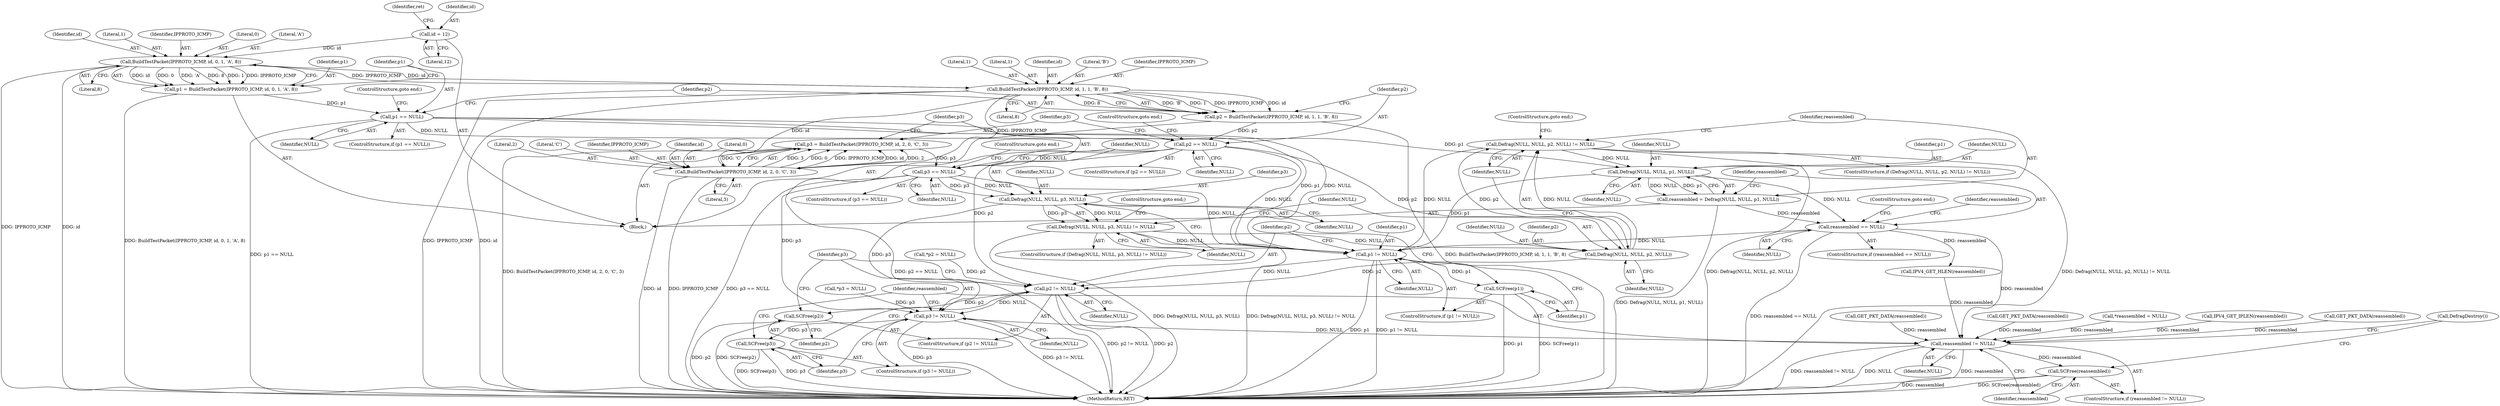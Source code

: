 digraph "0_suricata_4a04f814b15762eb446a5ead4d69d021512df6f8_8@pointer" {
"1000281" [label="(Call,p1 != NULL)"];
"1000194" [label="(Call,Defrag(NULL, NULL, p1, NULL))"];
"1000184" [label="(Call,Defrag(NULL, NULL, p2, NULL) != NULL)"];
"1000185" [label="(Call,Defrag(NULL, NULL, p2, NULL))"];
"1000175" [label="(Call,Defrag(NULL, NULL, p3, NULL) != NULL)"];
"1000176" [label="(Call,Defrag(NULL, NULL, p3, NULL))"];
"1000170" [label="(Call,p3 == NULL)"];
"1000160" [label="(Call,p3 = BuildTestPacket(IPPROTO_ICMP, id, 2, 0, 'C', 3))"];
"1000162" [label="(Call,BuildTestPacket(IPPROTO_ICMP, id, 2, 0, 'C', 3))"];
"1000148" [label="(Call,BuildTestPacket(IPPROTO_ICMP, id, 1, 1, 'B', 8))"];
"1000134" [label="(Call,BuildTestPacket(IPPROTO_ICMP, id, 0, 1, 'A', 8))"];
"1000123" [label="(Call,id = 12)"];
"1000156" [label="(Call,p2 == NULL)"];
"1000146" [label="(Call,p2 = BuildTestPacket(IPPROTO_ICMP, id, 1, 1, 'B', 8))"];
"1000142" [label="(Call,p1 == NULL)"];
"1000132" [label="(Call,p1 = BuildTestPacket(IPPROTO_ICMP, id, 0, 1, 'A', 8))"];
"1000200" [label="(Call,reassembled == NULL)"];
"1000192" [label="(Call,reassembled = Defrag(NULL, NULL, p1, NULL))"];
"1000284" [label="(Call,SCFree(p1))"];
"1000287" [label="(Call,p2 != NULL)"];
"1000290" [label="(Call,SCFree(p2))"];
"1000293" [label="(Call,p3 != NULL)"];
"1000296" [label="(Call,SCFree(p3))"];
"1000299" [label="(Call,reassembled != NULL)"];
"1000302" [label="(Call,SCFree(reassembled))"];
"1000303" [label="(Identifier,reassembled)"];
"1000125" [label="(Literal,12)"];
"1000195" [label="(Identifier,NULL)"];
"1000143" [label="(Identifier,p1)"];
"1000202" [label="(Identifier,NULL)"];
"1000115" [label="(Call,*p3 = NULL)"];
"1000200" [label="(Call,reassembled == NULL)"];
"1000191" [label="(ControlStructure,goto end;)"];
"1000164" [label="(Identifier,id)"];
"1000166" [label="(Literal,0)"];
"1000281" [label="(Call,p1 != NULL)"];
"1000187" [label="(Identifier,NULL)"];
"1000123" [label="(Call,id = 12)"];
"1000231" [label="(Call,GET_PKT_DATA(reassembled))"];
"1000135" [label="(Identifier,IPPROTO_ICMP)"];
"1000111" [label="(Call,*p2 = NULL)"];
"1000155" [label="(ControlStructure,if (p2 == NULL))"];
"1000203" [label="(ControlStructure,goto end;)"];
"1000176" [label="(Call,Defrag(NULL, NULL, p3, NULL))"];
"1000190" [label="(Identifier,NULL)"];
"1000140" [label="(Literal,8)"];
"1000146" [label="(Call,p2 = BuildTestPacket(IPPROTO_ICMP, id, 1, 1, 'B', 8))"];
"1000292" [label="(ControlStructure,if (p3 != NULL))"];
"1000145" [label="(ControlStructure,goto end;)"];
"1000129" [label="(Identifier,ret)"];
"1000189" [label="(Identifier,NULL)"];
"1000307" [label="(MethodReturn,RET)"];
"1000300" [label="(Identifier,reassembled)"];
"1000198" [label="(Identifier,NULL)"];
"1000197" [label="(Identifier,p1)"];
"1000186" [label="(Identifier,NULL)"];
"1000160" [label="(Call,p3 = BuildTestPacket(IPPROTO_ICMP, id, 2, 0, 'C', 3))"];
"1000152" [label="(Literal,1)"];
"1000182" [label="(ControlStructure,goto end;)"];
"1000119" [label="(Call,*reassembled = NULL)"];
"1000156" [label="(Call,p2 == NULL)"];
"1000180" [label="(Identifier,NULL)"];
"1000212" [label="(Call,IPV4_GET_IPLEN(reassembled))"];
"1000165" [label="(Literal,2)"];
"1000144" [label="(Identifier,NULL)"];
"1000192" [label="(Call,reassembled = Defrag(NULL, NULL, p1, NULL))"];
"1000297" [label="(Identifier,p3)"];
"1000296" [label="(Call,SCFree(p3))"];
"1000285" [label="(Identifier,p1)"];
"1000194" [label="(Call,Defrag(NULL, NULL, p1, NULL))"];
"1000289" [label="(Identifier,NULL)"];
"1000179" [label="(Identifier,p3)"];
"1000137" [label="(Literal,0)"];
"1000159" [label="(ControlStructure,goto end;)"];
"1000283" [label="(Identifier,NULL)"];
"1000162" [label="(Call,BuildTestPacket(IPPROTO_ICMP, id, 2, 0, 'C', 3))"];
"1000175" [label="(Call,Defrag(NULL, NULL, p3, NULL) != NULL)"];
"1000295" [label="(Identifier,NULL)"];
"1000151" [label="(Literal,1)"];
"1000177" [label="(Identifier,NULL)"];
"1000132" [label="(Call,p1 = BuildTestPacket(IPPROTO_ICMP, id, 0, 1, 'A', 8))"];
"1000288" [label="(Identifier,p2)"];
"1000105" [label="(Block,)"];
"1000302" [label="(Call,SCFree(reassembled))"];
"1000171" [label="(Identifier,p3)"];
"1000157" [label="(Identifier,p2)"];
"1000251" [label="(Call,GET_PKT_DATA(reassembled))"];
"1000304" [label="(Call,DefragDestroy())"];
"1000150" [label="(Identifier,id)"];
"1000169" [label="(ControlStructure,if (p3 == NULL))"];
"1000134" [label="(Call,BuildTestPacket(IPPROTO_ICMP, id, 0, 1, 'A', 8))"];
"1000201" [label="(Identifier,reassembled)"];
"1000196" [label="(Identifier,NULL)"];
"1000290" [label="(Call,SCFree(p2))"];
"1000174" [label="(ControlStructure,if (Defrag(NULL, NULL, p3, NULL) != NULL))"];
"1000206" [label="(Call,IPV4_GET_HLEN(reassembled))"];
"1000293" [label="(Call,p3 != NULL)"];
"1000141" [label="(ControlStructure,if (p1 == NULL))"];
"1000188" [label="(Identifier,p2)"];
"1000184" [label="(Call,Defrag(NULL, NULL, p2, NULL) != NULL)"];
"1000148" [label="(Call,BuildTestPacket(IPPROTO_ICMP, id, 1, 1, 'B', 8))"];
"1000173" [label="(ControlStructure,goto end;)"];
"1000167" [label="(Literal,'C')"];
"1000271" [label="(Call,GET_PKT_DATA(reassembled))"];
"1000124" [label="(Identifier,id)"];
"1000294" [label="(Identifier,p3)"];
"1000158" [label="(Identifier,NULL)"];
"1000199" [label="(ControlStructure,if (reassembled == NULL))"];
"1000139" [label="(Literal,'A')"];
"1000286" [label="(ControlStructure,if (p2 != NULL))"];
"1000284" [label="(Call,SCFree(p1))"];
"1000161" [label="(Identifier,p3)"];
"1000178" [label="(Identifier,NULL)"];
"1000298" [label="(ControlStructure,if (reassembled != NULL))"];
"1000207" [label="(Identifier,reassembled)"];
"1000136" [label="(Identifier,id)"];
"1000299" [label="(Call,reassembled != NULL)"];
"1000163" [label="(Identifier,IPPROTO_ICMP)"];
"1000280" [label="(ControlStructure,if (p1 != NULL))"];
"1000291" [label="(Identifier,p2)"];
"1000170" [label="(Call,p3 == NULL)"];
"1000133" [label="(Identifier,p1)"];
"1000142" [label="(Call,p1 == NULL)"];
"1000153" [label="(Literal,'B')"];
"1000301" [label="(Identifier,NULL)"];
"1000183" [label="(ControlStructure,if (Defrag(NULL, NULL, p2, NULL) != NULL))"];
"1000287" [label="(Call,p2 != NULL)"];
"1000181" [label="(Identifier,NULL)"];
"1000282" [label="(Identifier,p1)"];
"1000168" [label="(Literal,3)"];
"1000185" [label="(Call,Defrag(NULL, NULL, p2, NULL))"];
"1000154" [label="(Literal,8)"];
"1000138" [label="(Literal,1)"];
"1000149" [label="(Identifier,IPPROTO_ICMP)"];
"1000193" [label="(Identifier,reassembled)"];
"1000147" [label="(Identifier,p2)"];
"1000172" [label="(Identifier,NULL)"];
"1000281" -> "1000280"  [label="AST: "];
"1000281" -> "1000283"  [label="CFG: "];
"1000282" -> "1000281"  [label="AST: "];
"1000283" -> "1000281"  [label="AST: "];
"1000285" -> "1000281"  [label="CFG: "];
"1000288" -> "1000281"  [label="CFG: "];
"1000281" -> "1000307"  [label="DDG: p1"];
"1000281" -> "1000307"  [label="DDG: p1 != NULL"];
"1000194" -> "1000281"  [label="DDG: p1"];
"1000142" -> "1000281"  [label="DDG: p1"];
"1000142" -> "1000281"  [label="DDG: NULL"];
"1000170" -> "1000281"  [label="DDG: NULL"];
"1000184" -> "1000281"  [label="DDG: NULL"];
"1000175" -> "1000281"  [label="DDG: NULL"];
"1000200" -> "1000281"  [label="DDG: NULL"];
"1000156" -> "1000281"  [label="DDG: NULL"];
"1000281" -> "1000284"  [label="DDG: p1"];
"1000281" -> "1000287"  [label="DDG: NULL"];
"1000194" -> "1000192"  [label="AST: "];
"1000194" -> "1000198"  [label="CFG: "];
"1000195" -> "1000194"  [label="AST: "];
"1000196" -> "1000194"  [label="AST: "];
"1000197" -> "1000194"  [label="AST: "];
"1000198" -> "1000194"  [label="AST: "];
"1000192" -> "1000194"  [label="CFG: "];
"1000194" -> "1000192"  [label="DDG: NULL"];
"1000194" -> "1000192"  [label="DDG: p1"];
"1000184" -> "1000194"  [label="DDG: NULL"];
"1000142" -> "1000194"  [label="DDG: p1"];
"1000194" -> "1000200"  [label="DDG: NULL"];
"1000184" -> "1000183"  [label="AST: "];
"1000184" -> "1000190"  [label="CFG: "];
"1000185" -> "1000184"  [label="AST: "];
"1000190" -> "1000184"  [label="AST: "];
"1000191" -> "1000184"  [label="CFG: "];
"1000193" -> "1000184"  [label="CFG: "];
"1000184" -> "1000307"  [label="DDG: Defrag(NULL, NULL, p2, NULL)"];
"1000184" -> "1000307"  [label="DDG: Defrag(NULL, NULL, p2, NULL) != NULL"];
"1000185" -> "1000184"  [label="DDG: NULL"];
"1000185" -> "1000184"  [label="DDG: p2"];
"1000185" -> "1000189"  [label="CFG: "];
"1000186" -> "1000185"  [label="AST: "];
"1000187" -> "1000185"  [label="AST: "];
"1000188" -> "1000185"  [label="AST: "];
"1000189" -> "1000185"  [label="AST: "];
"1000190" -> "1000185"  [label="CFG: "];
"1000175" -> "1000185"  [label="DDG: NULL"];
"1000156" -> "1000185"  [label="DDG: p2"];
"1000185" -> "1000287"  [label="DDG: p2"];
"1000175" -> "1000174"  [label="AST: "];
"1000175" -> "1000181"  [label="CFG: "];
"1000176" -> "1000175"  [label="AST: "];
"1000181" -> "1000175"  [label="AST: "];
"1000182" -> "1000175"  [label="CFG: "];
"1000186" -> "1000175"  [label="CFG: "];
"1000175" -> "1000307"  [label="DDG: Defrag(NULL, NULL, p3, NULL)"];
"1000175" -> "1000307"  [label="DDG: Defrag(NULL, NULL, p3, NULL) != NULL"];
"1000176" -> "1000175"  [label="DDG: NULL"];
"1000176" -> "1000175"  [label="DDG: p3"];
"1000176" -> "1000180"  [label="CFG: "];
"1000177" -> "1000176"  [label="AST: "];
"1000178" -> "1000176"  [label="AST: "];
"1000179" -> "1000176"  [label="AST: "];
"1000180" -> "1000176"  [label="AST: "];
"1000181" -> "1000176"  [label="CFG: "];
"1000170" -> "1000176"  [label="DDG: NULL"];
"1000170" -> "1000176"  [label="DDG: p3"];
"1000176" -> "1000293"  [label="DDG: p3"];
"1000170" -> "1000169"  [label="AST: "];
"1000170" -> "1000172"  [label="CFG: "];
"1000171" -> "1000170"  [label="AST: "];
"1000172" -> "1000170"  [label="AST: "];
"1000173" -> "1000170"  [label="CFG: "];
"1000177" -> "1000170"  [label="CFG: "];
"1000170" -> "1000307"  [label="DDG: p3 == NULL"];
"1000160" -> "1000170"  [label="DDG: p3"];
"1000156" -> "1000170"  [label="DDG: NULL"];
"1000170" -> "1000293"  [label="DDG: p3"];
"1000160" -> "1000105"  [label="AST: "];
"1000160" -> "1000162"  [label="CFG: "];
"1000161" -> "1000160"  [label="AST: "];
"1000162" -> "1000160"  [label="AST: "];
"1000171" -> "1000160"  [label="CFG: "];
"1000160" -> "1000307"  [label="DDG: BuildTestPacket(IPPROTO_ICMP, id, 2, 0, 'C', 3)"];
"1000162" -> "1000160"  [label="DDG: 3"];
"1000162" -> "1000160"  [label="DDG: 0"];
"1000162" -> "1000160"  [label="DDG: IPPROTO_ICMP"];
"1000162" -> "1000160"  [label="DDG: id"];
"1000162" -> "1000160"  [label="DDG: 2"];
"1000162" -> "1000160"  [label="DDG: 'C'"];
"1000162" -> "1000168"  [label="CFG: "];
"1000163" -> "1000162"  [label="AST: "];
"1000164" -> "1000162"  [label="AST: "];
"1000165" -> "1000162"  [label="AST: "];
"1000166" -> "1000162"  [label="AST: "];
"1000167" -> "1000162"  [label="AST: "];
"1000168" -> "1000162"  [label="AST: "];
"1000162" -> "1000307"  [label="DDG: id"];
"1000162" -> "1000307"  [label="DDG: IPPROTO_ICMP"];
"1000148" -> "1000162"  [label="DDG: IPPROTO_ICMP"];
"1000148" -> "1000162"  [label="DDG: id"];
"1000148" -> "1000146"  [label="AST: "];
"1000148" -> "1000154"  [label="CFG: "];
"1000149" -> "1000148"  [label="AST: "];
"1000150" -> "1000148"  [label="AST: "];
"1000151" -> "1000148"  [label="AST: "];
"1000152" -> "1000148"  [label="AST: "];
"1000153" -> "1000148"  [label="AST: "];
"1000154" -> "1000148"  [label="AST: "];
"1000146" -> "1000148"  [label="CFG: "];
"1000148" -> "1000307"  [label="DDG: IPPROTO_ICMP"];
"1000148" -> "1000307"  [label="DDG: id"];
"1000148" -> "1000146"  [label="DDG: 'B'"];
"1000148" -> "1000146"  [label="DDG: 1"];
"1000148" -> "1000146"  [label="DDG: IPPROTO_ICMP"];
"1000148" -> "1000146"  [label="DDG: id"];
"1000148" -> "1000146"  [label="DDG: 8"];
"1000134" -> "1000148"  [label="DDG: IPPROTO_ICMP"];
"1000134" -> "1000148"  [label="DDG: id"];
"1000134" -> "1000132"  [label="AST: "];
"1000134" -> "1000140"  [label="CFG: "];
"1000135" -> "1000134"  [label="AST: "];
"1000136" -> "1000134"  [label="AST: "];
"1000137" -> "1000134"  [label="AST: "];
"1000138" -> "1000134"  [label="AST: "];
"1000139" -> "1000134"  [label="AST: "];
"1000140" -> "1000134"  [label="AST: "];
"1000132" -> "1000134"  [label="CFG: "];
"1000134" -> "1000307"  [label="DDG: IPPROTO_ICMP"];
"1000134" -> "1000307"  [label="DDG: id"];
"1000134" -> "1000132"  [label="DDG: id"];
"1000134" -> "1000132"  [label="DDG: 0"];
"1000134" -> "1000132"  [label="DDG: 'A'"];
"1000134" -> "1000132"  [label="DDG: 8"];
"1000134" -> "1000132"  [label="DDG: 1"];
"1000134" -> "1000132"  [label="DDG: IPPROTO_ICMP"];
"1000123" -> "1000134"  [label="DDG: id"];
"1000123" -> "1000105"  [label="AST: "];
"1000123" -> "1000125"  [label="CFG: "];
"1000124" -> "1000123"  [label="AST: "];
"1000125" -> "1000123"  [label="AST: "];
"1000129" -> "1000123"  [label="CFG: "];
"1000156" -> "1000155"  [label="AST: "];
"1000156" -> "1000158"  [label="CFG: "];
"1000157" -> "1000156"  [label="AST: "];
"1000158" -> "1000156"  [label="AST: "];
"1000159" -> "1000156"  [label="CFG: "];
"1000161" -> "1000156"  [label="CFG: "];
"1000156" -> "1000307"  [label="DDG: p2 == NULL"];
"1000146" -> "1000156"  [label="DDG: p2"];
"1000142" -> "1000156"  [label="DDG: NULL"];
"1000156" -> "1000287"  [label="DDG: p2"];
"1000146" -> "1000105"  [label="AST: "];
"1000147" -> "1000146"  [label="AST: "];
"1000157" -> "1000146"  [label="CFG: "];
"1000146" -> "1000307"  [label="DDG: BuildTestPacket(IPPROTO_ICMP, id, 1, 1, 'B', 8)"];
"1000142" -> "1000141"  [label="AST: "];
"1000142" -> "1000144"  [label="CFG: "];
"1000143" -> "1000142"  [label="AST: "];
"1000144" -> "1000142"  [label="AST: "];
"1000145" -> "1000142"  [label="CFG: "];
"1000147" -> "1000142"  [label="CFG: "];
"1000142" -> "1000307"  [label="DDG: p1 == NULL"];
"1000132" -> "1000142"  [label="DDG: p1"];
"1000132" -> "1000105"  [label="AST: "];
"1000133" -> "1000132"  [label="AST: "];
"1000143" -> "1000132"  [label="CFG: "];
"1000132" -> "1000307"  [label="DDG: BuildTestPacket(IPPROTO_ICMP, id, 0, 1, 'A', 8)"];
"1000200" -> "1000199"  [label="AST: "];
"1000200" -> "1000202"  [label="CFG: "];
"1000201" -> "1000200"  [label="AST: "];
"1000202" -> "1000200"  [label="AST: "];
"1000203" -> "1000200"  [label="CFG: "];
"1000207" -> "1000200"  [label="CFG: "];
"1000200" -> "1000307"  [label="DDG: reassembled == NULL"];
"1000192" -> "1000200"  [label="DDG: reassembled"];
"1000200" -> "1000206"  [label="DDG: reassembled"];
"1000200" -> "1000299"  [label="DDG: reassembled"];
"1000192" -> "1000105"  [label="AST: "];
"1000193" -> "1000192"  [label="AST: "];
"1000201" -> "1000192"  [label="CFG: "];
"1000192" -> "1000307"  [label="DDG: Defrag(NULL, NULL, p1, NULL)"];
"1000284" -> "1000280"  [label="AST: "];
"1000284" -> "1000285"  [label="CFG: "];
"1000285" -> "1000284"  [label="AST: "];
"1000288" -> "1000284"  [label="CFG: "];
"1000284" -> "1000307"  [label="DDG: p1"];
"1000284" -> "1000307"  [label="DDG: SCFree(p1)"];
"1000287" -> "1000286"  [label="AST: "];
"1000287" -> "1000289"  [label="CFG: "];
"1000288" -> "1000287"  [label="AST: "];
"1000289" -> "1000287"  [label="AST: "];
"1000291" -> "1000287"  [label="CFG: "];
"1000294" -> "1000287"  [label="CFG: "];
"1000287" -> "1000307"  [label="DDG: p2 != NULL"];
"1000287" -> "1000307"  [label="DDG: p2"];
"1000111" -> "1000287"  [label="DDG: p2"];
"1000287" -> "1000290"  [label="DDG: p2"];
"1000287" -> "1000293"  [label="DDG: NULL"];
"1000290" -> "1000286"  [label="AST: "];
"1000290" -> "1000291"  [label="CFG: "];
"1000291" -> "1000290"  [label="AST: "];
"1000294" -> "1000290"  [label="CFG: "];
"1000290" -> "1000307"  [label="DDG: p2"];
"1000290" -> "1000307"  [label="DDG: SCFree(p2)"];
"1000293" -> "1000292"  [label="AST: "];
"1000293" -> "1000295"  [label="CFG: "];
"1000294" -> "1000293"  [label="AST: "];
"1000295" -> "1000293"  [label="AST: "];
"1000297" -> "1000293"  [label="CFG: "];
"1000300" -> "1000293"  [label="CFG: "];
"1000293" -> "1000307"  [label="DDG: p3"];
"1000293" -> "1000307"  [label="DDG: p3 != NULL"];
"1000115" -> "1000293"  [label="DDG: p3"];
"1000293" -> "1000296"  [label="DDG: p3"];
"1000293" -> "1000299"  [label="DDG: NULL"];
"1000296" -> "1000292"  [label="AST: "];
"1000296" -> "1000297"  [label="CFG: "];
"1000297" -> "1000296"  [label="AST: "];
"1000300" -> "1000296"  [label="CFG: "];
"1000296" -> "1000307"  [label="DDG: SCFree(p3)"];
"1000296" -> "1000307"  [label="DDG: p3"];
"1000299" -> "1000298"  [label="AST: "];
"1000299" -> "1000301"  [label="CFG: "];
"1000300" -> "1000299"  [label="AST: "];
"1000301" -> "1000299"  [label="AST: "];
"1000303" -> "1000299"  [label="CFG: "];
"1000304" -> "1000299"  [label="CFG: "];
"1000299" -> "1000307"  [label="DDG: reassembled != NULL"];
"1000299" -> "1000307"  [label="DDG: NULL"];
"1000299" -> "1000307"  [label="DDG: reassembled"];
"1000251" -> "1000299"  [label="DDG: reassembled"];
"1000206" -> "1000299"  [label="DDG: reassembled"];
"1000231" -> "1000299"  [label="DDG: reassembled"];
"1000271" -> "1000299"  [label="DDG: reassembled"];
"1000212" -> "1000299"  [label="DDG: reassembled"];
"1000119" -> "1000299"  [label="DDG: reassembled"];
"1000299" -> "1000302"  [label="DDG: reassembled"];
"1000302" -> "1000298"  [label="AST: "];
"1000302" -> "1000303"  [label="CFG: "];
"1000303" -> "1000302"  [label="AST: "];
"1000304" -> "1000302"  [label="CFG: "];
"1000302" -> "1000307"  [label="DDG: reassembled"];
"1000302" -> "1000307"  [label="DDG: SCFree(reassembled)"];
}
